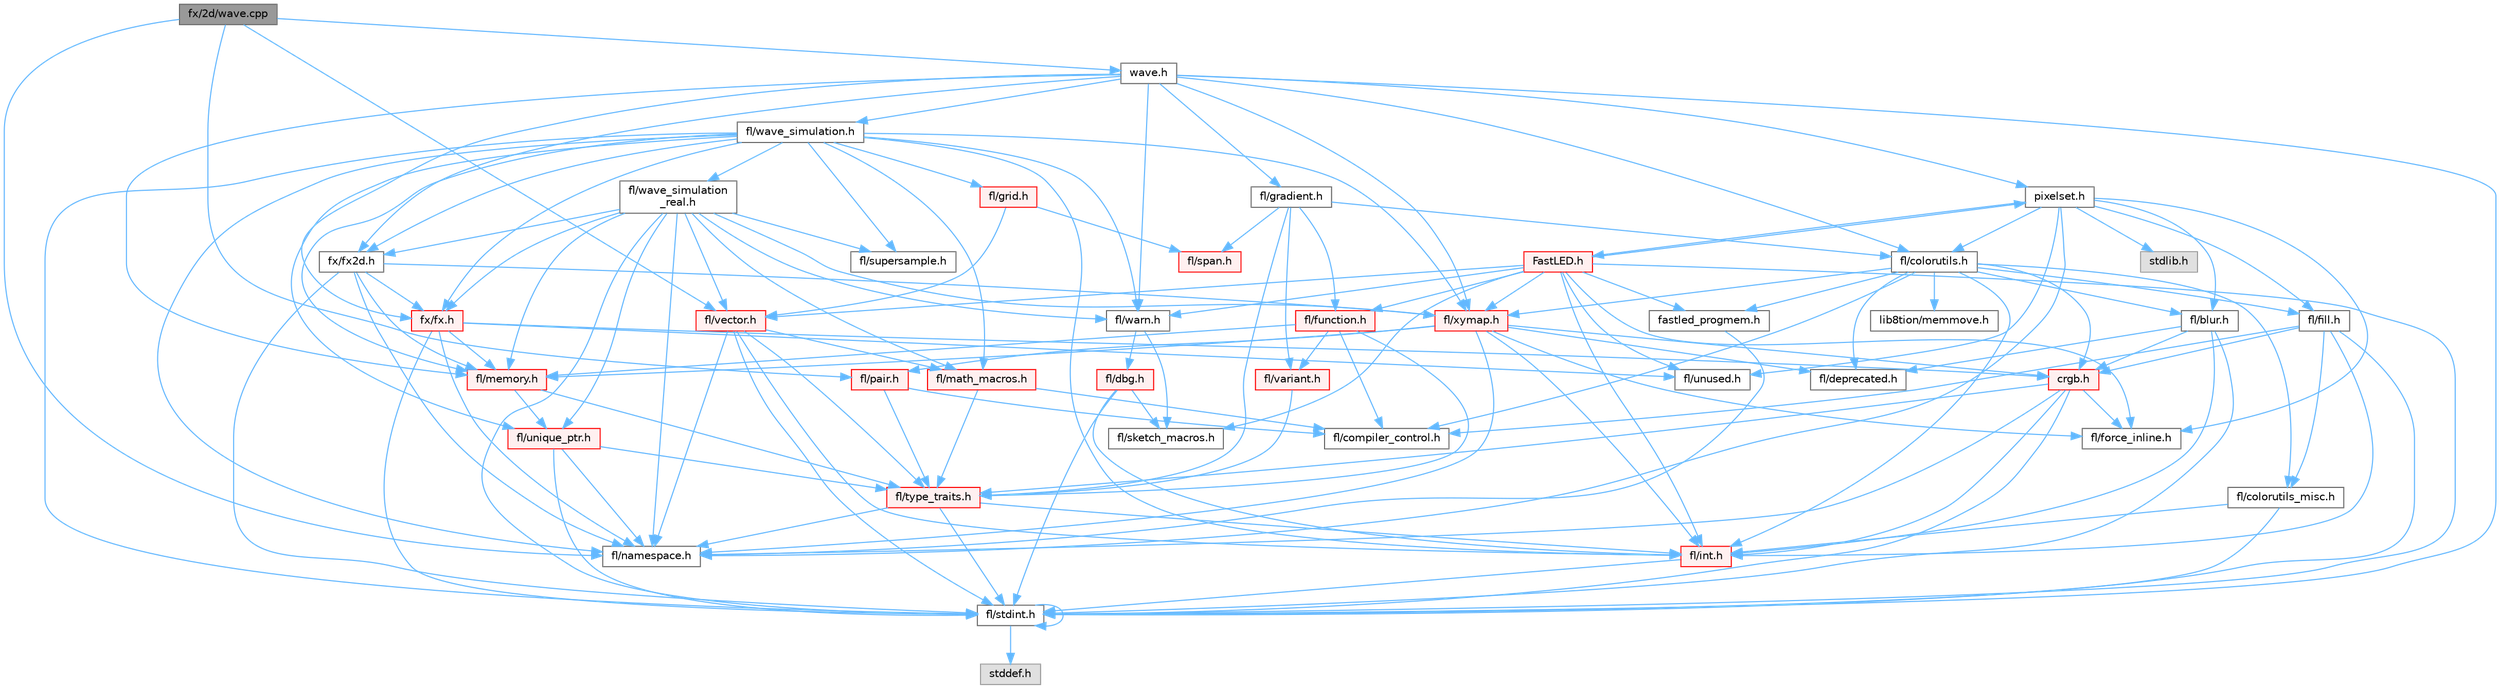 digraph "fx/2d/wave.cpp"
{
 // INTERACTIVE_SVG=YES
 // LATEX_PDF_SIZE
  bgcolor="transparent";
  edge [fontname=Helvetica,fontsize=10,labelfontname=Helvetica,labelfontsize=10];
  node [fontname=Helvetica,fontsize=10,shape=box,height=0.2,width=0.4];
  Node1 [id="Node000001",label="fx/2d/wave.cpp",height=0.2,width=0.4,color="gray40", fillcolor="grey60", style="filled", fontcolor="black",tooltip=" "];
  Node1 -> Node2 [id="edge1_Node000001_Node000002",color="steelblue1",style="solid",tooltip=" "];
  Node2 [id="Node000002",label="wave.h",height=0.2,width=0.4,color="grey40", fillcolor="white", style="filled",URL="$de/de9/src_2fx_22d_2wave_8h.html",tooltip=" "];
  Node2 -> Node3 [id="edge2_Node000002_Node000003",color="steelblue1",style="solid",tooltip=" "];
  Node3 [id="Node000003",label="fl/stdint.h",height=0.2,width=0.4,color="grey40", fillcolor="white", style="filled",URL="$df/dd8/stdint_8h.html",tooltip=" "];
  Node3 -> Node4 [id="edge3_Node000003_Node000004",color="steelblue1",style="solid",tooltip=" "];
  Node4 [id="Node000004",label="stddef.h",height=0.2,width=0.4,color="grey60", fillcolor="#E0E0E0", style="filled",tooltip=" "];
  Node3 -> Node3 [id="edge4_Node000003_Node000003",color="steelblue1",style="solid",tooltip=" "];
  Node2 -> Node5 [id="edge5_Node000002_Node000005",color="steelblue1",style="solid",tooltip=" "];
  Node5 [id="Node000005",label="fl/warn.h",height=0.2,width=0.4,color="grey40", fillcolor="white", style="filled",URL="$de/d77/warn_8h.html",tooltip=" "];
  Node5 -> Node6 [id="edge6_Node000005_Node000006",color="steelblue1",style="solid",tooltip=" "];
  Node6 [id="Node000006",label="fl/dbg.h",height=0.2,width=0.4,color="red", fillcolor="#FFF0F0", style="filled",URL="$d6/d01/dbg_8h.html",tooltip=" "];
  Node6 -> Node63 [id="edge7_Node000006_Node000063",color="steelblue1",style="solid",tooltip=" "];
  Node63 [id="Node000063",label="fl/sketch_macros.h",height=0.2,width=0.4,color="grey40", fillcolor="white", style="filled",URL="$d1/dbc/sketch__macros_8h.html",tooltip=" "];
  Node6 -> Node8 [id="edge8_Node000006_Node000008",color="steelblue1",style="solid",tooltip=" "];
  Node8 [id="Node000008",label="fl/int.h",height=0.2,width=0.4,color="red", fillcolor="#FFF0F0", style="filled",URL="$d3/d7e/int_8h.html",tooltip=" "];
  Node8 -> Node3 [id="edge9_Node000008_Node000003",color="steelblue1",style="solid",tooltip=" "];
  Node6 -> Node3 [id="edge10_Node000006_Node000003",color="steelblue1",style="solid",tooltip=" "];
  Node5 -> Node63 [id="edge11_Node000005_Node000063",color="steelblue1",style="solid",tooltip=" "];
  Node2 -> Node64 [id="edge12_Node000002_Node000064",color="steelblue1",style="solid",tooltip=" "];
  Node64 [id="Node000064",label="fl/colorutils.h",height=0.2,width=0.4,color="grey40", fillcolor="white", style="filled",URL="$d7/df9/fl_2colorutils_8h.html",tooltip="Utility functions for color fill, palettes, blending, and more."];
  Node64 -> Node8 [id="edge13_Node000064_Node000008",color="steelblue1",style="solid",tooltip=" "];
  Node64 -> Node55 [id="edge14_Node000064_Node000055",color="steelblue1",style="solid",tooltip=" "];
  Node55 [id="Node000055",label="crgb.h",height=0.2,width=0.4,color="red", fillcolor="#FFF0F0", style="filled",URL="$db/dd1/crgb_8h.html",tooltip="Defines the red, green, and blue (RGB) pixel struct."];
  Node55 -> Node3 [id="edge15_Node000055_Node000003",color="steelblue1",style="solid",tooltip=" "];
  Node55 -> Node8 [id="edge16_Node000055_Node000008",color="steelblue1",style="solid",tooltip=" "];
  Node55 -> Node21 [id="edge17_Node000055_Node000021",color="steelblue1",style="solid",tooltip=" "];
  Node21 [id="Node000021",label="fl/namespace.h",height=0.2,width=0.4,color="grey40", fillcolor="white", style="filled",URL="$df/d2a/namespace_8h.html",tooltip="Implements the FastLED namespace macros."];
  Node55 -> Node16 [id="edge18_Node000055_Node000016",color="steelblue1",style="solid",tooltip=" "];
  Node16 [id="Node000016",label="fl/force_inline.h",height=0.2,width=0.4,color="grey40", fillcolor="white", style="filled",URL="$d4/d64/force__inline_8h.html",tooltip=" "];
  Node55 -> Node20 [id="edge19_Node000055_Node000020",color="steelblue1",style="solid",tooltip=" "];
  Node20 [id="Node000020",label="fl/type_traits.h",height=0.2,width=0.4,color="red", fillcolor="#FFF0F0", style="filled",URL="$df/d63/type__traits_8h.html",tooltip=" "];
  Node20 -> Node3 [id="edge20_Node000020_Node000003",color="steelblue1",style="solid",tooltip=" "];
  Node20 -> Node21 [id="edge21_Node000020_Node000021",color="steelblue1",style="solid",tooltip=" "];
  Node20 -> Node8 [id="edge22_Node000020_Node000008",color="steelblue1",style="solid",tooltip=" "];
  Node64 -> Node62 [id="edge23_Node000064_Node000062",color="steelblue1",style="solid",tooltip=" "];
  Node62 [id="Node000062",label="fastled_progmem.h",height=0.2,width=0.4,color="grey40", fillcolor="white", style="filled",URL="$df/dab/fastled__progmem_8h.html",tooltip="Wrapper definitions to allow seamless use of PROGMEM in environments that have it."];
  Node62 -> Node21 [id="edge24_Node000062_Node000021",color="steelblue1",style="solid",tooltip=" "];
  Node64 -> Node65 [id="edge25_Node000064_Node000065",color="steelblue1",style="solid",tooltip=" "];
  Node65 [id="Node000065",label="fl/blur.h",height=0.2,width=0.4,color="grey40", fillcolor="white", style="filled",URL="$d4/df5/blur_8h.html",tooltip=" "];
  Node65 -> Node3 [id="edge26_Node000065_Node000003",color="steelblue1",style="solid",tooltip=" "];
  Node65 -> Node8 [id="edge27_Node000065_Node000008",color="steelblue1",style="solid",tooltip=" "];
  Node65 -> Node55 [id="edge28_Node000065_Node000055",color="steelblue1",style="solid",tooltip=" "];
  Node65 -> Node41 [id="edge29_Node000065_Node000041",color="steelblue1",style="solid",tooltip=" "];
  Node41 [id="Node000041",label="fl/deprecated.h",height=0.2,width=0.4,color="grey40", fillcolor="white", style="filled",URL="$d4/dce/deprecated_8h.html",tooltip=" "];
  Node64 -> Node66 [id="edge30_Node000064_Node000066",color="steelblue1",style="solid",tooltip=" "];
  Node66 [id="Node000066",label="fl/colorutils_misc.h",height=0.2,width=0.4,color="grey40", fillcolor="white", style="filled",URL="$dd/db2/colorutils__misc_8h.html",tooltip=" "];
  Node66 -> Node3 [id="edge31_Node000066_Node000003",color="steelblue1",style="solid",tooltip=" "];
  Node66 -> Node8 [id="edge32_Node000066_Node000008",color="steelblue1",style="solid",tooltip=" "];
  Node64 -> Node41 [id="edge33_Node000064_Node000041",color="steelblue1",style="solid",tooltip=" "];
  Node64 -> Node67 [id="edge34_Node000064_Node000067",color="steelblue1",style="solid",tooltip=" "];
  Node67 [id="Node000067",label="fl/fill.h",height=0.2,width=0.4,color="grey40", fillcolor="white", style="filled",URL="$d2/d78/fill_8h.html",tooltip=" "];
  Node67 -> Node55 [id="edge35_Node000067_Node000055",color="steelblue1",style="solid",tooltip=" "];
  Node67 -> Node66 [id="edge36_Node000067_Node000066",color="steelblue1",style="solid",tooltip=" "];
  Node67 -> Node8 [id="edge37_Node000067_Node000008",color="steelblue1",style="solid",tooltip=" "];
  Node67 -> Node3 [id="edge38_Node000067_Node000003",color="steelblue1",style="solid",tooltip=" "];
  Node67 -> Node19 [id="edge39_Node000067_Node000019",color="steelblue1",style="solid",tooltip=" "];
  Node19 [id="Node000019",label="fl/compiler_control.h",height=0.2,width=0.4,color="grey40", fillcolor="white", style="filled",URL="$d4/d54/compiler__control_8h.html",tooltip=" "];
  Node64 -> Node68 [id="edge40_Node000064_Node000068",color="steelblue1",style="solid",tooltip=" "];
  Node68 [id="Node000068",label="fl/xymap.h",height=0.2,width=0.4,color="red", fillcolor="#FFF0F0", style="filled",URL="$da/d61/xymap_8h.html",tooltip=" "];
  Node68 -> Node8 [id="edge41_Node000068_Node000008",color="steelblue1",style="solid",tooltip=" "];
  Node68 -> Node21 [id="edge42_Node000068_Node000021",color="steelblue1",style="solid",tooltip=" "];
  Node68 -> Node16 [id="edge43_Node000068_Node000016",color="steelblue1",style="solid",tooltip=" "];
  Node68 -> Node69 [id="edge44_Node000068_Node000069",color="steelblue1",style="solid",tooltip=" "];
  Node69 [id="Node000069",label="fl/pair.h",height=0.2,width=0.4,color="red", fillcolor="#FFF0F0", style="filled",URL="$d3/d41/pair_8h.html",tooltip=" "];
  Node69 -> Node19 [id="edge45_Node000069_Node000019",color="steelblue1",style="solid",tooltip=" "];
  Node69 -> Node20 [id="edge46_Node000069_Node000020",color="steelblue1",style="solid",tooltip=" "];
  Node68 -> Node55 [id="edge47_Node000068_Node000055",color="steelblue1",style="solid",tooltip=" "];
  Node68 -> Node23 [id="edge48_Node000068_Node000023",color="steelblue1",style="solid",tooltip=" "];
  Node23 [id="Node000023",label="fl/memory.h",height=0.2,width=0.4,color="red", fillcolor="#FFF0F0", style="filled",URL="$dc/d18/memory_8h.html",tooltip=" "];
  Node23 -> Node26 [id="edge49_Node000023_Node000026",color="steelblue1",style="solid",tooltip=" "];
  Node26 [id="Node000026",label="fl/unique_ptr.h",height=0.2,width=0.4,color="red", fillcolor="#FFF0F0", style="filled",URL="$da/d4b/unique__ptr_8h.html",tooltip=" "];
  Node26 -> Node21 [id="edge50_Node000026_Node000021",color="steelblue1",style="solid",tooltip=" "];
  Node26 -> Node20 [id="edge51_Node000026_Node000020",color="steelblue1",style="solid",tooltip=" "];
  Node26 -> Node3 [id="edge52_Node000026_Node000003",color="steelblue1",style="solid",tooltip=" "];
  Node23 -> Node20 [id="edge53_Node000023_Node000020",color="steelblue1",style="solid",tooltip=" "];
  Node68 -> Node41 [id="edge54_Node000068_Node000041",color="steelblue1",style="solid",tooltip=" "];
  Node64 -> Node72 [id="edge55_Node000064_Node000072",color="steelblue1",style="solid",tooltip=" "];
  Node72 [id="Node000072",label="lib8tion/memmove.h",height=0.2,width=0.4,color="grey40", fillcolor="white", style="filled",URL="$d9/d72/memmove_8h.html",tooltip=" "];
  Node64 -> Node19 [id="edge56_Node000064_Node000019",color="steelblue1",style="solid",tooltip=" "];
  Node2 -> Node73 [id="edge57_Node000002_Node000073",color="steelblue1",style="solid",tooltip=" "];
  Node73 [id="Node000073",label="fl/gradient.h",height=0.2,width=0.4,color="grey40", fillcolor="white", style="filled",URL="$db/dfe/gradient_8h.html",tooltip=" "];
  Node73 -> Node64 [id="edge58_Node000073_Node000064",color="steelblue1",style="solid",tooltip=" "];
  Node73 -> Node74 [id="edge59_Node000073_Node000074",color="steelblue1",style="solid",tooltip=" "];
  Node74 [id="Node000074",label="fl/function.h",height=0.2,width=0.4,color="red", fillcolor="#FFF0F0", style="filled",URL="$dd/d67/function_8h.html",tooltip=" "];
  Node74 -> Node23 [id="edge60_Node000074_Node000023",color="steelblue1",style="solid",tooltip=" "];
  Node74 -> Node20 [id="edge61_Node000074_Node000020",color="steelblue1",style="solid",tooltip=" "];
  Node74 -> Node19 [id="edge62_Node000074_Node000019",color="steelblue1",style="solid",tooltip=" "];
  Node74 -> Node40 [id="edge63_Node000074_Node000040",color="steelblue1",style="solid",tooltip=" "];
  Node40 [id="Node000040",label="fl/variant.h",height=0.2,width=0.4,color="red", fillcolor="#FFF0F0", style="filled",URL="$d6/d10/variant_8h.html",tooltip=" "];
  Node40 -> Node20 [id="edge64_Node000040_Node000020",color="steelblue1",style="solid",tooltip=" "];
  Node73 -> Node53 [id="edge65_Node000073_Node000053",color="steelblue1",style="solid",tooltip=" "];
  Node53 [id="Node000053",label="fl/span.h",height=0.2,width=0.4,color="red", fillcolor="#FFF0F0", style="filled",URL="$d4/d7a/span_8h.html",tooltip=" "];
  Node73 -> Node20 [id="edge66_Node000073_Node000020",color="steelblue1",style="solid",tooltip=" "];
  Node73 -> Node40 [id="edge67_Node000073_Node000040",color="steelblue1",style="solid",tooltip=" "];
  Node2 -> Node23 [id="edge68_Node000002_Node000023",color="steelblue1",style="solid",tooltip=" "];
  Node2 -> Node75 [id="edge69_Node000002_Node000075",color="steelblue1",style="solid",tooltip=" "];
  Node75 [id="Node000075",label="fl/wave_simulation.h",height=0.2,width=0.4,color="grey40", fillcolor="white", style="filled",URL="$dc/d36/wave__simulation_8h.html",tooltip=" "];
  Node75 -> Node3 [id="edge70_Node000075_Node000003",color="steelblue1",style="solid",tooltip=" "];
  Node75 -> Node18 [id="edge71_Node000075_Node000018",color="steelblue1",style="solid",tooltip=" "];
  Node18 [id="Node000018",label="fl/math_macros.h",height=0.2,width=0.4,color="red", fillcolor="#FFF0F0", style="filled",URL="$d8/db8/math__macros_8h.html",tooltip=" "];
  Node18 -> Node19 [id="edge72_Node000018_Node000019",color="steelblue1",style="solid",tooltip=" "];
  Node18 -> Node20 [id="edge73_Node000018_Node000020",color="steelblue1",style="solid",tooltip=" "];
  Node75 -> Node21 [id="edge74_Node000075_Node000021",color="steelblue1",style="solid",tooltip=" "];
  Node75 -> Node26 [id="edge75_Node000075_Node000026",color="steelblue1",style="solid",tooltip=" "];
  Node75 -> Node5 [id="edge76_Node000075_Node000005",color="steelblue1",style="solid",tooltip=" "];
  Node75 -> Node76 [id="edge77_Node000075_Node000076",color="steelblue1",style="solid",tooltip=" "];
  Node76 [id="Node000076",label="fl/wave_simulation\l_real.h",height=0.2,width=0.4,color="grey40", fillcolor="white", style="filled",URL="$dd/d8e/wave__simulation__real_8h.html",tooltip=" "];
  Node76 -> Node3 [id="edge78_Node000076_Node000003",color="steelblue1",style="solid",tooltip=" "];
  Node76 -> Node18 [id="edge79_Node000076_Node000018",color="steelblue1",style="solid",tooltip=" "];
  Node76 -> Node21 [id="edge80_Node000076_Node000021",color="steelblue1",style="solid",tooltip=" "];
  Node76 -> Node26 [id="edge81_Node000076_Node000026",color="steelblue1",style="solid",tooltip=" "];
  Node76 -> Node50 [id="edge82_Node000076_Node000050",color="steelblue1",style="solid",tooltip=" "];
  Node50 [id="Node000050",label="fl/vector.h",height=0.2,width=0.4,color="red", fillcolor="#FFF0F0", style="filled",URL="$d6/d68/vector_8h.html",tooltip=" "];
  Node50 -> Node3 [id="edge83_Node000050_Node000003",color="steelblue1",style="solid",tooltip=" "];
  Node50 -> Node8 [id="edge84_Node000050_Node000008",color="steelblue1",style="solid",tooltip=" "];
  Node50 -> Node18 [id="edge85_Node000050_Node000018",color="steelblue1",style="solid",tooltip=" "];
  Node50 -> Node21 [id="edge86_Node000050_Node000021",color="steelblue1",style="solid",tooltip=" "];
  Node50 -> Node20 [id="edge87_Node000050_Node000020",color="steelblue1",style="solid",tooltip=" "];
  Node76 -> Node5 [id="edge88_Node000076_Node000005",color="steelblue1",style="solid",tooltip=" "];
  Node76 -> Node23 [id="edge89_Node000076_Node000023",color="steelblue1",style="solid",tooltip=" "];
  Node76 -> Node77 [id="edge90_Node000076_Node000077",color="steelblue1",style="solid",tooltip=" "];
  Node77 [id="Node000077",label="fl/supersample.h",height=0.2,width=0.4,color="grey40", fillcolor="white", style="filled",URL="$d2/dce/supersample_8h.html",tooltip=" "];
  Node76 -> Node68 [id="edge91_Node000076_Node000068",color="steelblue1",style="solid",tooltip=" "];
  Node76 -> Node78 [id="edge92_Node000076_Node000078",color="steelblue1",style="solid",tooltip=" "];
  Node78 [id="Node000078",label="fx/fx.h",height=0.2,width=0.4,color="red", fillcolor="#FFF0F0", style="filled",URL="$d2/d0c/fx_8h.html",tooltip=" "];
  Node78 -> Node3 [id="edge93_Node000078_Node000003",color="steelblue1",style="solid",tooltip=" "];
  Node78 -> Node55 [id="edge94_Node000078_Node000055",color="steelblue1",style="solid",tooltip=" "];
  Node78 -> Node21 [id="edge95_Node000078_Node000021",color="steelblue1",style="solid",tooltip=" "];
  Node78 -> Node23 [id="edge96_Node000078_Node000023",color="steelblue1",style="solid",tooltip=" "];
  Node78 -> Node36 [id="edge97_Node000078_Node000036",color="steelblue1",style="solid",tooltip=" "];
  Node36 [id="Node000036",label="fl/unused.h",height=0.2,width=0.4,color="grey40", fillcolor="white", style="filled",URL="$d8/d4b/unused_8h.html",tooltip=" "];
  Node76 -> Node81 [id="edge98_Node000076_Node000081",color="steelblue1",style="solid",tooltip=" "];
  Node81 [id="Node000081",label="fx/fx2d.h",height=0.2,width=0.4,color="grey40", fillcolor="white", style="filled",URL="$d9/d43/fx2d_8h.html",tooltip=" "];
  Node81 -> Node3 [id="edge99_Node000081_Node000003",color="steelblue1",style="solid",tooltip=" "];
  Node81 -> Node21 [id="edge100_Node000081_Node000021",color="steelblue1",style="solid",tooltip=" "];
  Node81 -> Node23 [id="edge101_Node000081_Node000023",color="steelblue1",style="solid",tooltip=" "];
  Node81 -> Node68 [id="edge102_Node000081_Node000068",color="steelblue1",style="solid",tooltip=" "];
  Node81 -> Node78 [id="edge103_Node000081_Node000078",color="steelblue1",style="solid",tooltip=" "];
  Node75 -> Node82 [id="edge104_Node000075_Node000082",color="steelblue1",style="solid",tooltip=" "];
  Node82 [id="Node000082",label="fl/grid.h",height=0.2,width=0.4,color="red", fillcolor="#FFF0F0", style="filled",URL="$da/d15/grid_8h.html",tooltip=" "];
  Node82 -> Node53 [id="edge105_Node000082_Node000053",color="steelblue1",style="solid",tooltip=" "];
  Node82 -> Node50 [id="edge106_Node000082_Node000050",color="steelblue1",style="solid",tooltip=" "];
  Node75 -> Node23 [id="edge107_Node000075_Node000023",color="steelblue1",style="solid",tooltip=" "];
  Node75 -> Node77 [id="edge108_Node000075_Node000077",color="steelblue1",style="solid",tooltip=" "];
  Node75 -> Node68 [id="edge109_Node000075_Node000068",color="steelblue1",style="solid",tooltip=" "];
  Node75 -> Node78 [id="edge110_Node000075_Node000078",color="steelblue1",style="solid",tooltip=" "];
  Node75 -> Node81 [id="edge111_Node000075_Node000081",color="steelblue1",style="solid",tooltip=" "];
  Node75 -> Node8 [id="edge112_Node000075_Node000008",color="steelblue1",style="solid",tooltip=" "];
  Node2 -> Node68 [id="edge113_Node000002_Node000068",color="steelblue1",style="solid",tooltip=" "];
  Node2 -> Node78 [id="edge114_Node000002_Node000078",color="steelblue1",style="solid",tooltip=" "];
  Node2 -> Node81 [id="edge115_Node000002_Node000081",color="steelblue1",style="solid",tooltip=" "];
  Node2 -> Node83 [id="edge116_Node000002_Node000083",color="steelblue1",style="solid",tooltip=" "];
  Node83 [id="Node000083",label="pixelset.h",height=0.2,width=0.4,color="grey40", fillcolor="white", style="filled",URL="$d4/d46/pixelset_8h.html",tooltip="Declares classes for managing logical groups of LEDs."];
  Node83 -> Node16 [id="edge117_Node000083_Node000016",color="steelblue1",style="solid",tooltip=" "];
  Node83 -> Node21 [id="edge118_Node000083_Node000021",color="steelblue1",style="solid",tooltip=" "];
  Node83 -> Node36 [id="edge119_Node000083_Node000036",color="steelblue1",style="solid",tooltip=" "];
  Node83 -> Node64 [id="edge120_Node000083_Node000064",color="steelblue1",style="solid",tooltip=" "];
  Node83 -> Node67 [id="edge121_Node000083_Node000067",color="steelblue1",style="solid",tooltip=" "];
  Node83 -> Node65 [id="edge122_Node000083_Node000065",color="steelblue1",style="solid",tooltip=" "];
  Node83 -> Node84 [id="edge123_Node000083_Node000084",color="steelblue1",style="solid",tooltip=" "];
  Node84 [id="Node000084",label="FastLED.h",height=0.2,width=0.4,color="red", fillcolor="#FFF0F0", style="filled",URL="$db/d97/_fast_l_e_d_8h.html",tooltip="central include file for FastLED, defines the CFastLED class/object"];
  Node84 -> Node3 [id="edge124_Node000084_Node000003",color="steelblue1",style="solid",tooltip=" "];
  Node84 -> Node16 [id="edge125_Node000084_Node000016",color="steelblue1",style="solid",tooltip=" "];
  Node84 -> Node62 [id="edge126_Node000084_Node000062",color="steelblue1",style="solid",tooltip=" "];
  Node84 -> Node83 [id="edge127_Node000084_Node000083",color="steelblue1",style="solid",tooltip=" "];
  Node84 -> Node8 [id="edge128_Node000084_Node000008",color="steelblue1",style="solid",tooltip=" "];
  Node84 -> Node68 [id="edge129_Node000084_Node000068",color="steelblue1",style="solid",tooltip=" "];
  Node84 -> Node5 [id="edge130_Node000084_Node000005",color="steelblue1",style="solid",tooltip=" "];
  Node84 -> Node36 [id="edge131_Node000084_Node000036",color="steelblue1",style="solid",tooltip=" "];
  Node84 -> Node50 [id="edge132_Node000084_Node000050",color="steelblue1",style="solid",tooltip=" "];
  Node84 -> Node74 [id="edge133_Node000084_Node000074",color="steelblue1",style="solid",tooltip=" "];
  Node84 -> Node63 [id="edge134_Node000084_Node000063",color="steelblue1",style="solid",tooltip=" "];
  Node83 -> Node33 [id="edge135_Node000083_Node000033",color="steelblue1",style="solid",tooltip=" "];
  Node33 [id="Node000033",label="stdlib.h",height=0.2,width=0.4,color="grey60", fillcolor="#E0E0E0", style="filled",tooltip=" "];
  Node1 -> Node21 [id="edge136_Node000001_Node000021",color="steelblue1",style="solid",tooltip=" "];
  Node1 -> Node69 [id="edge137_Node000001_Node000069",color="steelblue1",style="solid",tooltip=" "];
  Node1 -> Node50 [id="edge138_Node000001_Node000050",color="steelblue1",style="solid",tooltip=" "];
}
